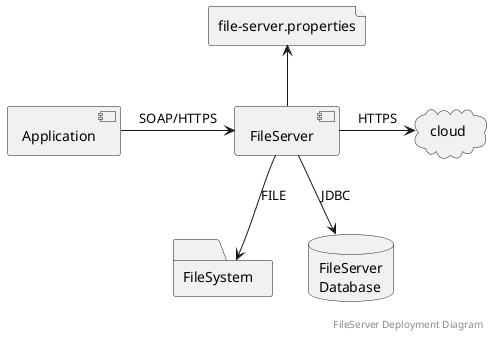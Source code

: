 @startuml
right footer FileServer Deployment Diagram

[Application]
[FileServer]
file "file-server.properties" as file.properties
folder FileSystem
database "FileServer\nDatabase" as Database
cloud cloud

Application -right-> FileServer : SOAP/HTTPS
FileServer -up-> file.properties
FileServer -right-> cloud : HTTPS
FileServer --> FileSystem : FILE
FileServer --> Database : JDBC

@enduml